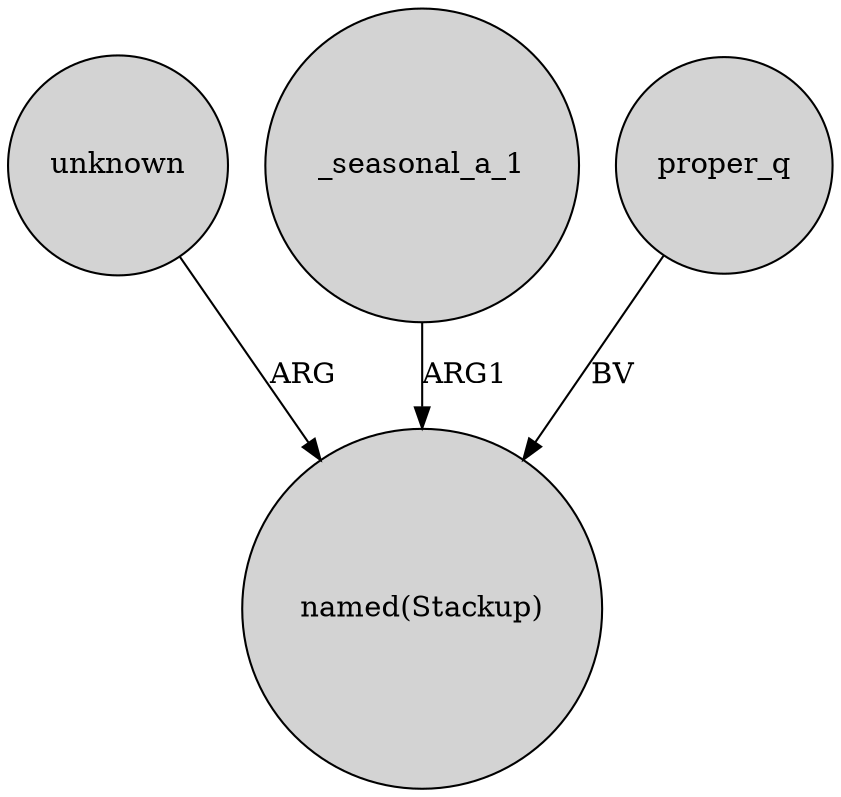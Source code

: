 digraph {
	node [shape=circle style=filled]
	unknown -> "named(Stackup)" [label=ARG]
	_seasonal_a_1 -> "named(Stackup)" [label=ARG1]
	proper_q -> "named(Stackup)" [label=BV]
}
